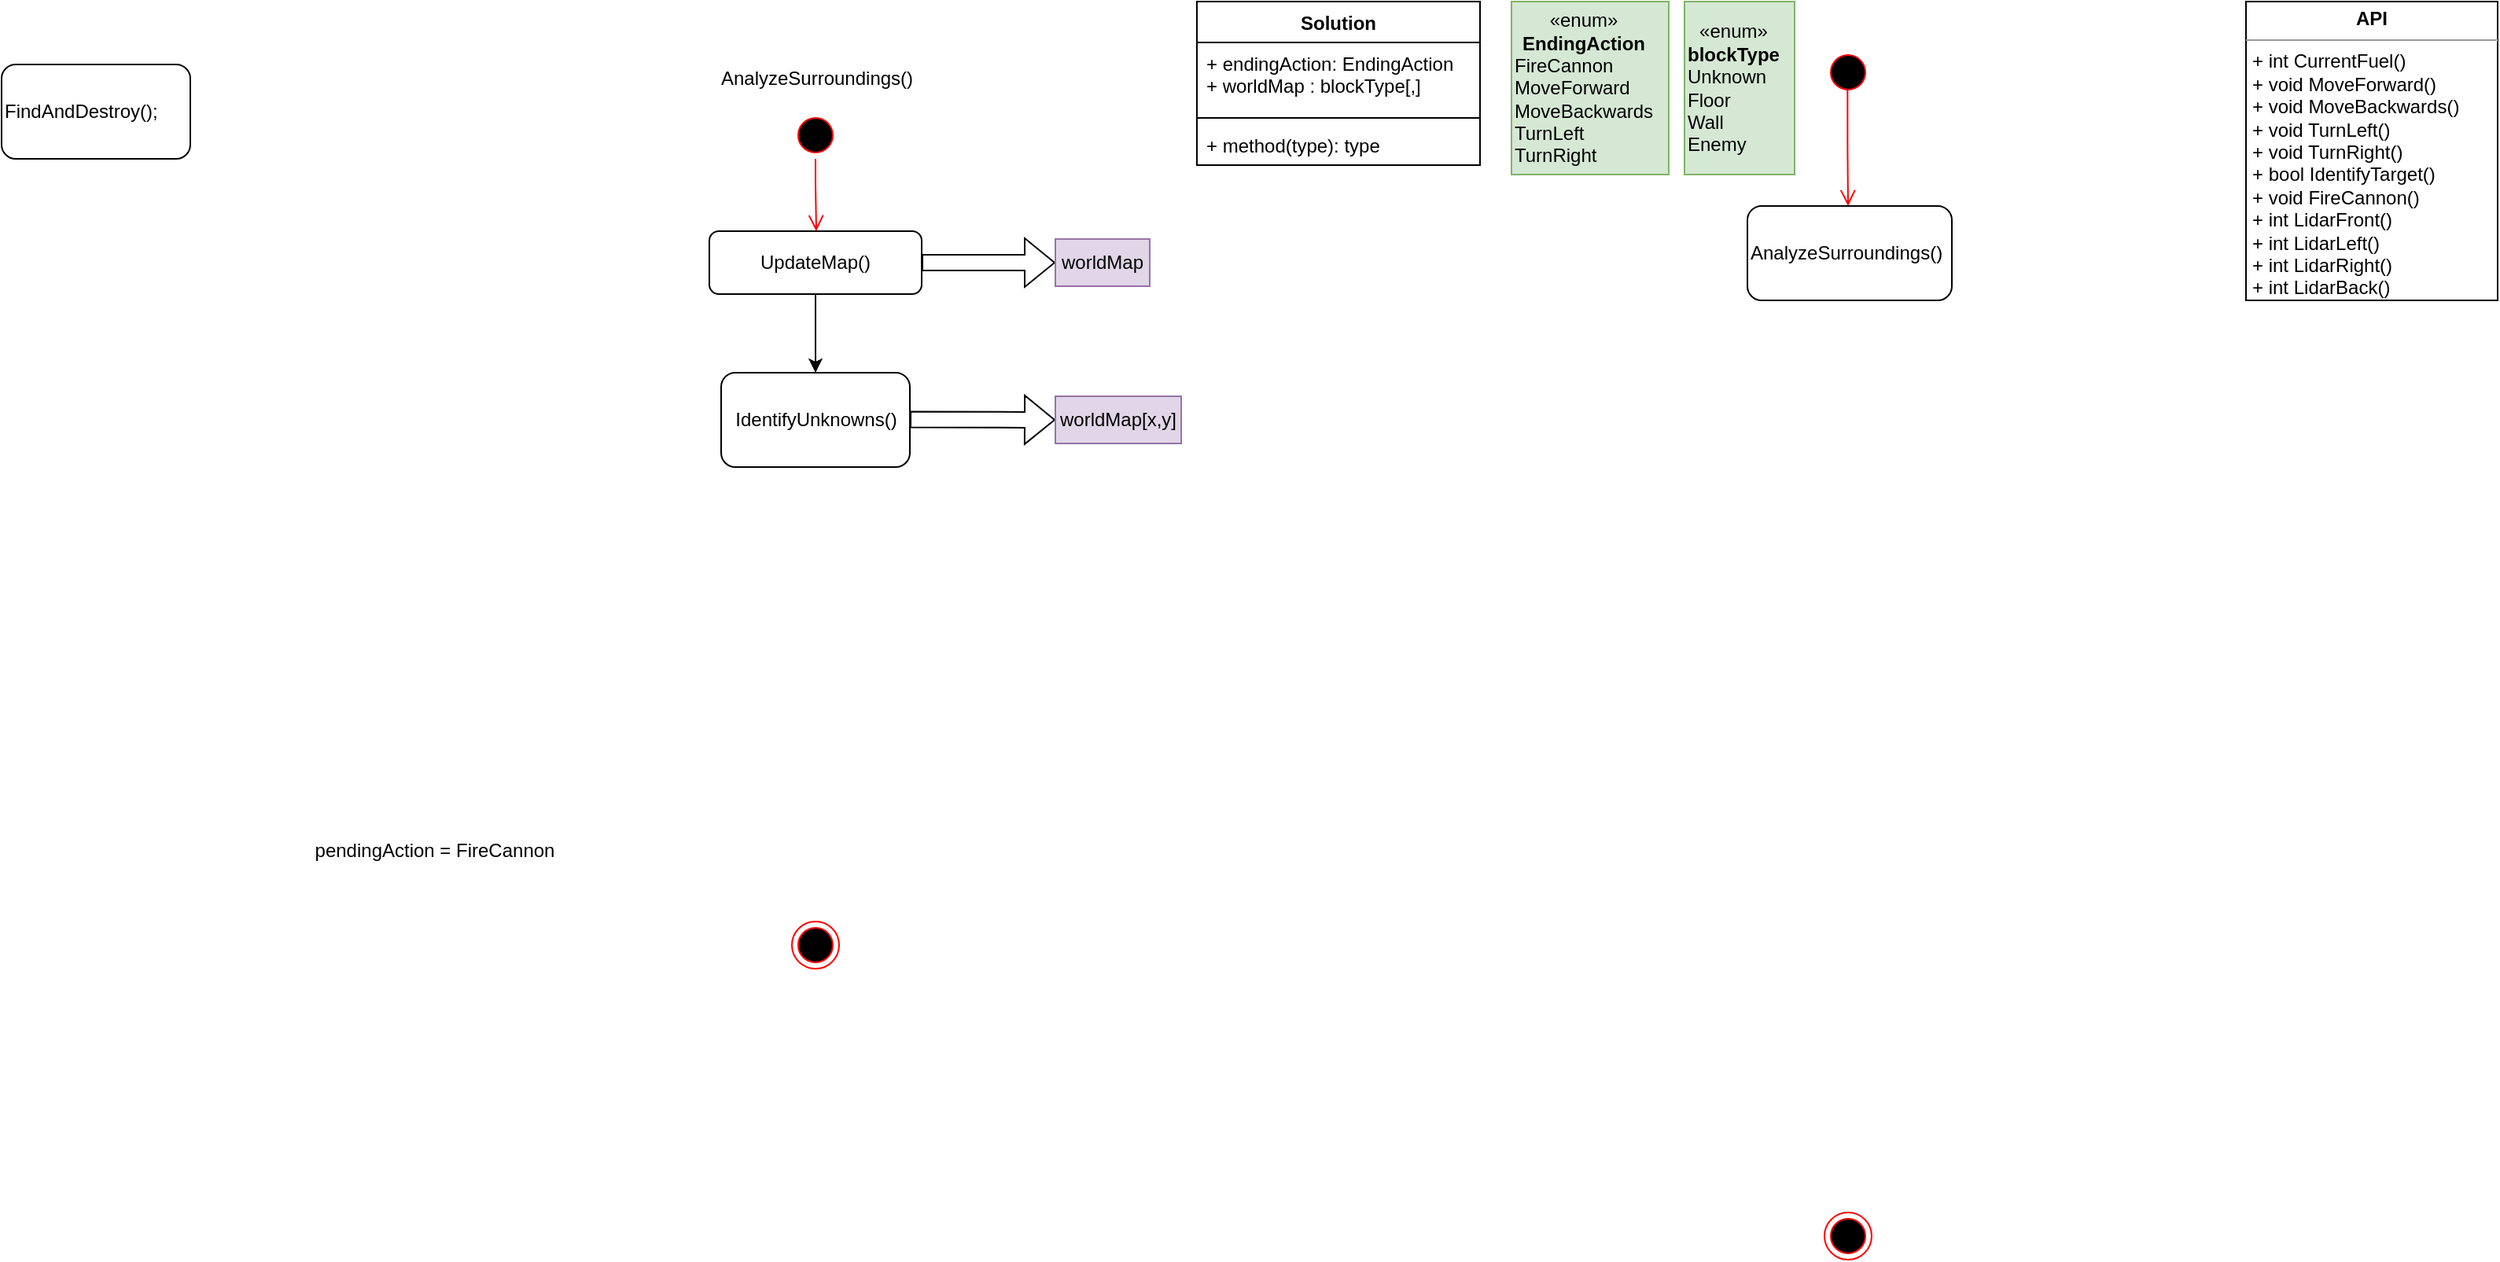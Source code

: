 <mxfile version="15.6.0" type="github">
  <diagram id="zMpi3GAHkrccYEQmZwjz" name="Page-1">
    <mxGraphModel dx="2545" dy="962" grid="1" gridSize="10" guides="1" tooltips="1" connect="1" arrows="1" fold="1" page="1" pageScale="1" pageWidth="827" pageHeight="1169" math="0" shadow="0">
      <root>
        <mxCell id="0" />
        <mxCell id="1" parent="0" />
        <mxCell id="0k_tCrlRv2W0Nu6fE1BT-1" value="" style="ellipse;html=1;shape=endState;fillColor=#000000;strokeColor=#ff0000;" vertex="1" parent="1">
          <mxGeometry x="399" y="770" width="30" height="30" as="geometry" />
        </mxCell>
        <mxCell id="0k_tCrlRv2W0Nu6fE1BT-2" value="" style="ellipse;html=1;shape=startState;fillColor=#000000;strokeColor=#ff0000;" vertex="1" parent="1">
          <mxGeometry x="399" y="30" width="30" height="30" as="geometry" />
        </mxCell>
        <mxCell id="0k_tCrlRv2W0Nu6fE1BT-3" value="" style="edgeStyle=orthogonalEdgeStyle;html=1;verticalAlign=bottom;endArrow=open;endSize=8;strokeColor=#ff0000;rounded=0;exitX=0.489;exitY=0.874;exitDx=0;exitDy=0;exitPerimeter=0;entryX=0.5;entryY=0;entryDx=0;entryDy=0;" edge="1" source="0k_tCrlRv2W0Nu6fE1BT-2" parent="1">
          <mxGeometry relative="1" as="geometry">
            <mxPoint x="414" y="130" as="targetPoint" />
            <Array as="points" />
          </mxGeometry>
        </mxCell>
        <mxCell id="0k_tCrlRv2W0Nu6fE1BT-7" value="&lt;p style=&quot;margin: 0px ; margin-top: 4px ; text-align: center&quot;&gt;&lt;b&gt;API&lt;/b&gt;&lt;/p&gt;&lt;hr size=&quot;1&quot;&gt;&lt;p style=&quot;margin: 0px ; margin-left: 4px&quot;&gt;+ int CurrentFuel()&lt;/p&gt;&lt;p style=&quot;margin: 0px ; margin-left: 4px&quot;&gt;+ void MoveForward()&lt;br&gt;&lt;/p&gt;&lt;p style=&quot;margin: 0px ; margin-left: 4px&quot;&gt;+ void MoveBackwards()&lt;br&gt;&lt;/p&gt;&lt;p style=&quot;margin: 0px ; margin-left: 4px&quot;&gt;+ void TurnLeft()&lt;br&gt;&lt;/p&gt;&lt;p style=&quot;margin: 0px ; margin-left: 4px&quot;&gt;+ void TurnRight()&lt;br&gt;&lt;/p&gt;&lt;p style=&quot;margin: 0px ; margin-left: 4px&quot;&gt;+ bool IdentifyTarget()&lt;br&gt;&lt;/p&gt;&lt;p style=&quot;margin: 0px ; margin-left: 4px&quot;&gt;+ void FireCannon()&lt;br&gt;&lt;/p&gt;&lt;p style=&quot;margin: 0px ; margin-left: 4px&quot;&gt;+ int LidarFront()&lt;br&gt;&lt;/p&gt;&lt;p style=&quot;margin: 0px ; margin-left: 4px&quot;&gt;+ int LidarLeft()&lt;br&gt;&lt;/p&gt;&lt;p style=&quot;margin: 0px ; margin-left: 4px&quot;&gt;+ int LidarRight()&lt;br&gt;&lt;/p&gt;&lt;p style=&quot;margin: 0px ; margin-left: 4px&quot;&gt;+ int LidarBack()&lt;br&gt;&lt;/p&gt;" style="verticalAlign=top;align=left;overflow=fill;fontSize=12;fontFamily=Helvetica;html=1;" vertex="1" parent="1">
          <mxGeometry x="667" width="160" height="190" as="geometry" />
        </mxCell>
        <mxCell id="0k_tCrlRv2W0Nu6fE1BT-19" value="AnalyzeSurroundings()" style="rounded=1;whiteSpace=wrap;html=1;align=left;" vertex="1" parent="1">
          <mxGeometry x="350" y="130" width="130" height="60" as="geometry" />
        </mxCell>
        <mxCell id="0k_tCrlRv2W0Nu6fE1BT-20" value="FindAndDestroy();" style="rounded=1;whiteSpace=wrap;html=1;align=left;" vertex="1" parent="1">
          <mxGeometry x="-760" y="40" width="120" height="60" as="geometry" />
        </mxCell>
        <mxCell id="0k_tCrlRv2W0Nu6fE1BT-21" value="Solution" style="swimlane;fontStyle=1;align=center;verticalAlign=top;childLayout=stackLayout;horizontal=1;startSize=26;horizontalStack=0;resizeParent=1;resizeParentMax=0;resizeLast=0;collapsible=1;marginBottom=0;" vertex="1" parent="1">
          <mxGeometry width="180" height="104" as="geometry">
            <mxRectangle width="80" height="26" as="alternateBounds" />
          </mxGeometry>
        </mxCell>
        <mxCell id="0k_tCrlRv2W0Nu6fE1BT-22" value="+ endingAction: EndingAction&#xa;+ worldMap : blockType[,]&#xa;" style="text;strokeColor=none;fillColor=none;align=left;verticalAlign=top;spacingLeft=4;spacingRight=4;overflow=hidden;rotatable=0;points=[[0,0.5],[1,0.5]];portConstraint=eastwest;" vertex="1" parent="0k_tCrlRv2W0Nu6fE1BT-21">
          <mxGeometry y="26" width="180" height="44" as="geometry" />
        </mxCell>
        <mxCell id="0k_tCrlRv2W0Nu6fE1BT-23" value="" style="line;strokeWidth=1;fillColor=none;align=left;verticalAlign=middle;spacingTop=-1;spacingLeft=3;spacingRight=3;rotatable=0;labelPosition=right;points=[];portConstraint=eastwest;" vertex="1" parent="0k_tCrlRv2W0Nu6fE1BT-21">
          <mxGeometry y="70" width="180" height="8" as="geometry" />
        </mxCell>
        <mxCell id="0k_tCrlRv2W0Nu6fE1BT-24" value="+ method(type): type" style="text;strokeColor=none;fillColor=none;align=left;verticalAlign=top;spacingLeft=4;spacingRight=4;overflow=hidden;rotatable=0;points=[[0,0.5],[1,0.5]];portConstraint=eastwest;" vertex="1" parent="0k_tCrlRv2W0Nu6fE1BT-21">
          <mxGeometry y="78" width="180" height="26" as="geometry" />
        </mxCell>
        <mxCell id="0k_tCrlRv2W0Nu6fE1BT-25" value="&lt;div style=&quot;text-align: center&quot;&gt;&lt;span&gt;«enum»&lt;/span&gt;&lt;/div&gt;&lt;b&gt;&lt;div style=&quot;text-align: center&quot;&gt;&lt;/div&gt;&lt;/b&gt;&lt;div style=&quot;text-align: center&quot;&gt;&lt;span&gt;&lt;b&gt;EndingAction&lt;/b&gt;&lt;/span&gt;&lt;/div&gt;&lt;div&gt;&lt;span&gt;FireCannon&lt;/span&gt;&lt;/div&gt;MoveForward&lt;br&gt;MoveBackwards&lt;br&gt;TurnLeft&lt;br&gt;TurnRight" style="html=1;align=left;fillColor=#d5e8d4;strokeColor=#82b366;" vertex="1" parent="1">
          <mxGeometry x="200" width="100" height="110" as="geometry" />
        </mxCell>
        <mxCell id="0k_tCrlRv2W0Nu6fE1BT-26" value="&lt;div style=&quot;text-align: center&quot;&gt;&lt;span&gt;«enum»&lt;/span&gt;&lt;/div&gt;&lt;b&gt;&lt;div style=&quot;text-align: center&quot;&gt;&lt;b&gt;blockType&lt;/b&gt;&lt;/div&gt;&lt;/b&gt;Unknown&lt;br&gt;Floor&lt;br&gt;Wall&lt;br&gt;Enemy" style="html=1;align=left;fillColor=#d5e8d4;strokeColor=#82b366;" vertex="1" parent="1">
          <mxGeometry x="310" width="70" height="110" as="geometry" />
        </mxCell>
        <mxCell id="0k_tCrlRv2W0Nu6fE1BT-29" value="" style="ellipse;html=1;shape=endState;fillColor=#000000;strokeColor=#ff0000;align=center;" vertex="1" parent="1">
          <mxGeometry x="-257.5" y="585" width="30" height="30" as="geometry" />
        </mxCell>
        <mxCell id="0k_tCrlRv2W0Nu6fE1BT-44" value="" style="edgeStyle=orthogonalEdgeStyle;rounded=0;orthogonalLoop=1;jettySize=auto;html=1;" edge="1" parent="1" source="0k_tCrlRv2W0Nu6fE1BT-30" target="0k_tCrlRv2W0Nu6fE1BT-43">
          <mxGeometry relative="1" as="geometry" />
        </mxCell>
        <mxCell id="0k_tCrlRv2W0Nu6fE1BT-30" value="UpdateMap()" style="rounded=1;whiteSpace=wrap;html=1;align=center;" vertex="1" parent="1">
          <mxGeometry x="-310" y="146" width="135" height="40" as="geometry" />
        </mxCell>
        <mxCell id="0k_tCrlRv2W0Nu6fE1BT-36" value="" style="shape=flexArrow;endArrow=classic;html=1;rounded=0;exitX=1;exitY=0.5;exitDx=0;exitDy=0;" edge="1" parent="1" source="0k_tCrlRv2W0Nu6fE1BT-30">
          <mxGeometry width="50" height="50" relative="1" as="geometry">
            <mxPoint x="-150" y="176" as="sourcePoint" />
            <mxPoint x="-90" y="166" as="targetPoint" />
          </mxGeometry>
        </mxCell>
        <mxCell id="0k_tCrlRv2W0Nu6fE1BT-37" value="worldMap" style="whiteSpace=wrap;html=1;align=center;fillColor=#e1d5e7;strokeColor=#9673a6;" vertex="1" parent="1">
          <mxGeometry x="-90" y="151" width="60" height="30" as="geometry" />
        </mxCell>
        <mxCell id="0k_tCrlRv2W0Nu6fE1BT-43" value="IdentifyUnknowns()" style="whiteSpace=wrap;html=1;rounded=1;" vertex="1" parent="1">
          <mxGeometry x="-302.5" y="236" width="120" height="60" as="geometry" />
        </mxCell>
        <mxCell id="0k_tCrlRv2W0Nu6fE1BT-46" value="" style="shape=flexArrow;endArrow=classic;html=1;rounded=0;exitX=1;exitY=0.5;exitDx=0;exitDy=0;entryX=0;entryY=0.5;entryDx=0;entryDy=0;" edge="1" parent="1" target="0k_tCrlRv2W0Nu6fE1BT-47">
          <mxGeometry width="50" height="50" relative="1" as="geometry">
            <mxPoint x="-182.5" y="265.71" as="sourcePoint" />
            <mxPoint x="-97.5" y="265.71" as="targetPoint" />
          </mxGeometry>
        </mxCell>
        <mxCell id="0k_tCrlRv2W0Nu6fE1BT-47" value="worldMap[x,y]" style="whiteSpace=wrap;html=1;align=center;fillColor=#e1d5e7;strokeColor=#9673a6;" vertex="1" parent="1">
          <mxGeometry x="-90" y="251" width="80" height="30" as="geometry" />
        </mxCell>
        <mxCell id="0k_tCrlRv2W0Nu6fE1BT-49" value="&lt;span style=&quot;text-align: left&quot;&gt;AnalyzeSurroundings()&lt;br&gt;&lt;br&gt;&lt;br&gt;&lt;br&gt;&lt;br&gt;&lt;br&gt;&lt;/span&gt;" style="ellipse;html=1;shape=startState;fillColor=#000000;strokeColor=#ff0000;align=center;" vertex="1" parent="1">
          <mxGeometry x="-257.5" y="70" width="30" height="30" as="geometry" />
        </mxCell>
        <mxCell id="0k_tCrlRv2W0Nu6fE1BT-50" value="" style="edgeStyle=orthogonalEdgeStyle;html=1;verticalAlign=bottom;endArrow=open;endSize=8;strokeColor=#ff0000;rounded=0;" edge="1" source="0k_tCrlRv2W0Nu6fE1BT-49" parent="1">
          <mxGeometry relative="1" as="geometry">
            <mxPoint x="-242" y="146" as="targetPoint" />
            <Array as="points">
              <mxPoint x="-242" y="116" />
              <mxPoint x="-242" y="146" />
            </Array>
          </mxGeometry>
        </mxCell>
        <mxCell id="0k_tCrlRv2W0Nu6fE1BT-66" value="pendingAction = FireCannon" style="text;html=1;align=center;verticalAlign=middle;resizable=0;points=[];autosize=1;strokeColor=none;fillColor=none;" vertex="1" parent="1">
          <mxGeometry x="-570" y="530" width="170" height="20" as="geometry" />
        </mxCell>
      </root>
    </mxGraphModel>
  </diagram>
</mxfile>
